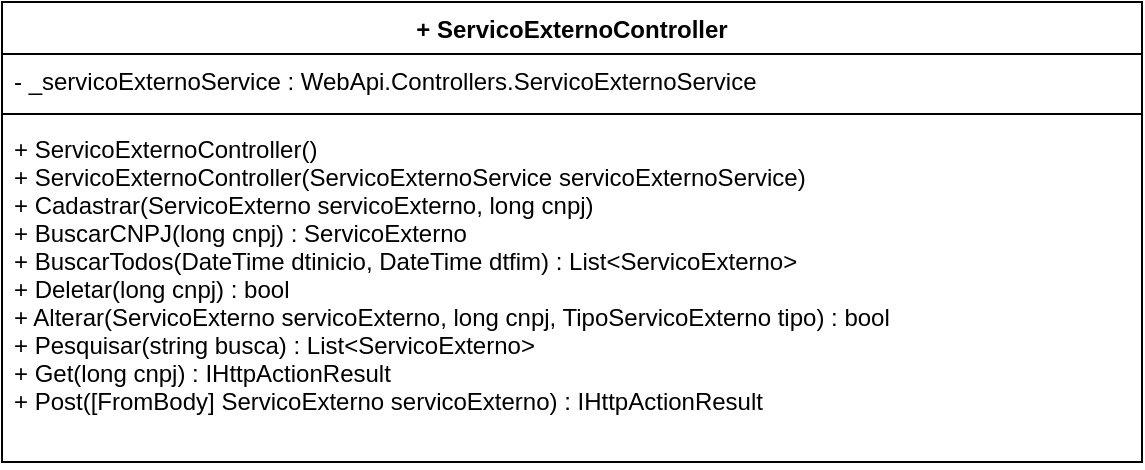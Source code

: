 <mxfile version="12.3.0" type="device" pages="1"><diagram id="vHpquzNPDVK_FXEOpTey" name="Page-1"><mxGraphModel dx="984" dy="349" grid="1" gridSize="10" guides="1" tooltips="1" connect="1" arrows="1" fold="1" page="1" pageScale="1" pageWidth="827" pageHeight="1169" math="0" shadow="0"><root><mxCell id="0"/><mxCell id="1" parent="0"/><mxCell id="LAghey6KlHhv1gByfTzI-1" value="+ ServicoExternoController" style="swimlane;fontStyle=1;align=center;verticalAlign=top;childLayout=stackLayout;horizontal=1;startSize=26;horizontalStack=0;resizeParent=1;resizeParentMax=0;resizeLast=0;collapsible=1;marginBottom=0;" parent="1" vertex="1"><mxGeometry x="180" y="120" width="570" height="230" as="geometry"/></mxCell><mxCell id="LAghey6KlHhv1gByfTzI-2" value="- _servicoExternoService : WebApi.Controllers.ServicoExternoService" style="text;strokeColor=none;fillColor=none;align=left;verticalAlign=top;spacingLeft=4;spacingRight=4;overflow=hidden;rotatable=0;points=[[0,0.5],[1,0.5]];portConstraint=eastwest;" parent="LAghey6KlHhv1gByfTzI-1" vertex="1"><mxGeometry y="26" width="570" height="26" as="geometry"/></mxCell><mxCell id="LAghey6KlHhv1gByfTzI-3" value="" style="line;strokeWidth=1;fillColor=none;align=left;verticalAlign=middle;spacingTop=-1;spacingLeft=3;spacingRight=3;rotatable=0;labelPosition=right;points=[];portConstraint=eastwest;" parent="LAghey6KlHhv1gByfTzI-1" vertex="1"><mxGeometry y="52" width="570" height="8" as="geometry"/></mxCell><mxCell id="LAghey6KlHhv1gByfTzI-4" value="+ ServicoExternoController()&#10;+ ServicoExternoController(ServicoExternoService servicoExternoService)&#10;+ Cadastrar(ServicoExterno servicoExterno, long cnpj)&#10;+ BuscarCNPJ(long cnpj) : ServicoExterno&#10;+ BuscarTodos(DateTime dtinicio, DateTime dtfim) : List&lt;ServicoExterno&gt;&#10;+ Deletar(long cnpj) : bool&#10;+ Alterar(ServicoExterno servicoExterno, long cnpj, TipoServicoExterno tipo) : bool&#10;+ Pesquisar(string busca) : List&lt;ServicoExterno&gt;&#10;+ Get(long cnpj) : IHttpActionResult&#10;+ Post([FromBody] ServicoExterno servicoExterno) : IHttpActionResult&#10; &#10; &#10;" style="text;strokeColor=none;fillColor=none;align=left;verticalAlign=top;spacingLeft=4;spacingRight=4;overflow=hidden;rotatable=0;points=[[0,0.5],[1,0.5]];portConstraint=eastwest;" parent="LAghey6KlHhv1gByfTzI-1" vertex="1"><mxGeometry y="60" width="570" height="170" as="geometry"/></mxCell></root></mxGraphModel></diagram></mxfile>